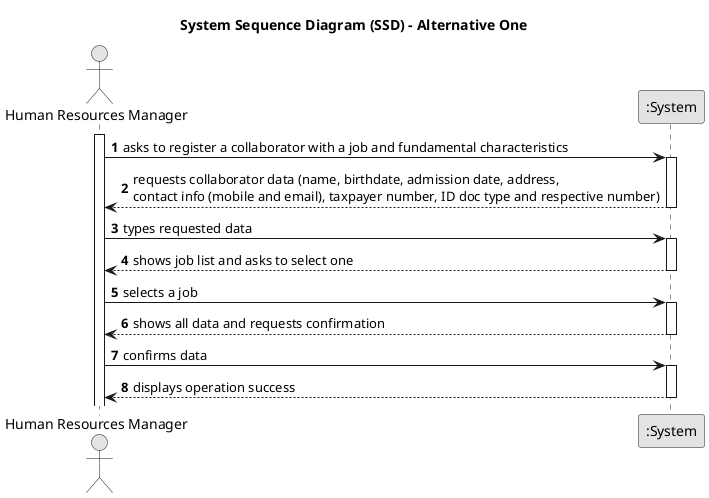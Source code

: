 @startuml
skinparam monochrome true
skinparam packageStyle rectangle
skinparam shadowing false

title System Sequence Diagram (SSD) - Alternative One

autonumber

actor "Human Resources Manager" as  HRM
participant ":System" as System

activate  HRM

     HRM -> System : asks to register a collaborator with a job and fundamental characteristics
    activate System

        System -->  HRM : requests collaborator data (name, birthdate, admission date, address, \ncontact info (mobile and email), taxpayer number, ID doc type and respective number)
    deactivate System

     HRM -> System : types requested data
    activate System

        System -->  HRM : shows job list and asks to select one
    deactivate System

     HRM -> System : selects a job
    activate System

        System -->  HRM : shows all data and requests confirmation
    deactivate System

     HRM -> System : confirms data
    activate System

        System -->  HRM : displays operation success
    deactivate System

@enduml